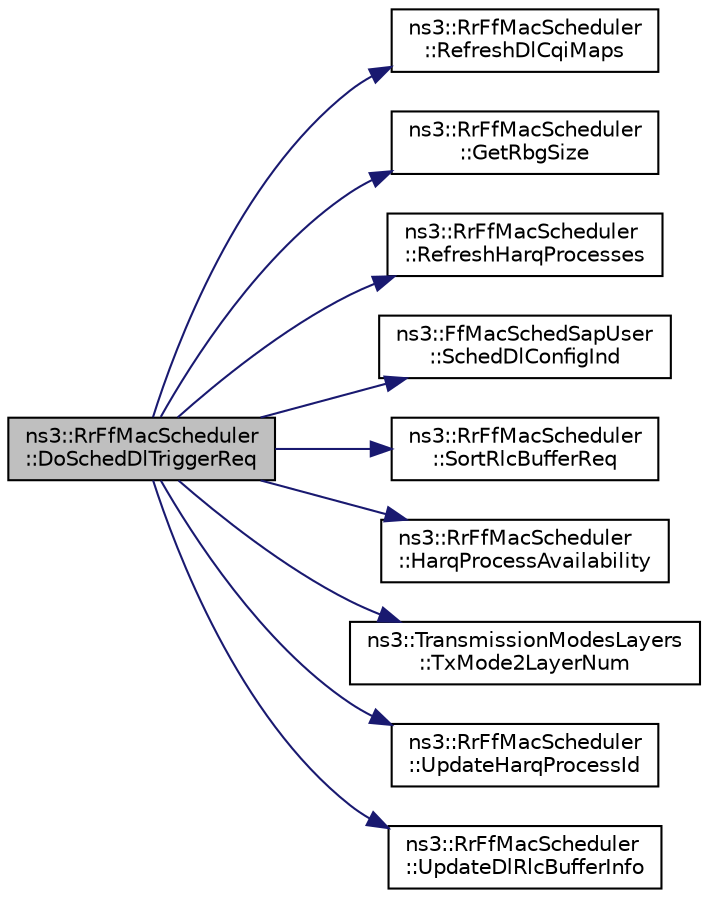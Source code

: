 digraph "ns3::RrFfMacScheduler::DoSchedDlTriggerReq"
{
  edge [fontname="Helvetica",fontsize="10",labelfontname="Helvetica",labelfontsize="10"];
  node [fontname="Helvetica",fontsize="10",shape=record];
  rankdir="LR";
  Node1 [label="ns3::RrFfMacScheduler\l::DoSchedDlTriggerReq",height=0.2,width=0.4,color="black", fillcolor="grey75", style="filled", fontcolor="black"];
  Node1 -> Node2 [color="midnightblue",fontsize="10",style="solid"];
  Node2 [label="ns3::RrFfMacScheduler\l::RefreshDlCqiMaps",height=0.2,width=0.4,color="black", fillcolor="white", style="filled",URL="$d4/d44/classns3_1_1RrFfMacScheduler.html#a537ddfed33bced7f9a5762128e025ece"];
  Node1 -> Node3 [color="midnightblue",fontsize="10",style="solid"];
  Node3 [label="ns3::RrFfMacScheduler\l::GetRbgSize",height=0.2,width=0.4,color="black", fillcolor="white", style="filled",URL="$d4/d44/classns3_1_1RrFfMacScheduler.html#a65de621ce59a64d6b0a3a56c3904470a"];
  Node1 -> Node4 [color="midnightblue",fontsize="10",style="solid"];
  Node4 [label="ns3::RrFfMacScheduler\l::RefreshHarqProcesses",height=0.2,width=0.4,color="black", fillcolor="white", style="filled",URL="$d4/d44/classns3_1_1RrFfMacScheduler.html#a8489330ad94640e0d432db6f11156d43",tooltip="Refresh HARQ processes according to the timers. "];
  Node1 -> Node5 [color="midnightblue",fontsize="10",style="solid"];
  Node5 [label="ns3::FfMacSchedSapUser\l::SchedDlConfigInd",height=0.2,width=0.4,color="black", fillcolor="white", style="filled",URL="$df/d68/classns3_1_1FfMacSchedSapUser.html#a28f8484af5a32a45ee6c0e51770d83f7"];
  Node1 -> Node6 [color="midnightblue",fontsize="10",style="solid"];
  Node6 [label="ns3::RrFfMacScheduler\l::SortRlcBufferReq",height=0.2,width=0.4,color="black", fillcolor="white", style="filled",URL="$d4/d44/classns3_1_1RrFfMacScheduler.html#a834409ab0fff37d33390f6c2bec6a3bb"];
  Node1 -> Node7 [color="midnightblue",fontsize="10",style="solid"];
  Node7 [label="ns3::RrFfMacScheduler\l::HarqProcessAvailability",height=0.2,width=0.4,color="black", fillcolor="white", style="filled",URL="$d4/d44/classns3_1_1RrFfMacScheduler.html#af764ce5bbe2c2e0843064779816f1bc0",tooltip="Return the availability of free process for the RNTI specified. "];
  Node1 -> Node8 [color="midnightblue",fontsize="10",style="solid"];
  Node8 [label="ns3::TransmissionModesLayers\l::TxMode2LayerNum",height=0.2,width=0.4,color="black", fillcolor="white", style="filled",URL="$dd/d16/classns3_1_1TransmissionModesLayers.html#a31f608b7bfaa77440fe4cb85ad035329"];
  Node1 -> Node9 [color="midnightblue",fontsize="10",style="solid"];
  Node9 [label="ns3::RrFfMacScheduler\l::UpdateHarqProcessId",height=0.2,width=0.4,color="black", fillcolor="white", style="filled",URL="$d4/d44/classns3_1_1RrFfMacScheduler.html#a4578e84d57b9602408f7a3af95ef152c",tooltip="Update and return a new process Id for the RNTI specified. "];
  Node1 -> Node10 [color="midnightblue",fontsize="10",style="solid"];
  Node10 [label="ns3::RrFfMacScheduler\l::UpdateDlRlcBufferInfo",height=0.2,width=0.4,color="black", fillcolor="white", style="filled",URL="$d4/d44/classns3_1_1RrFfMacScheduler.html#a579580e9727897effc77801086e413ab"];
}
